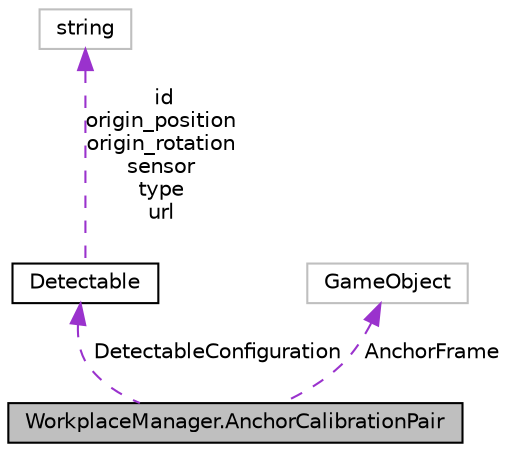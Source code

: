 digraph "WorkplaceManager.AnchorCalibrationPair"
{
 // INTERACTIVE_SVG=YES
 // LATEX_PDF_SIZE
  edge [fontname="Helvetica",fontsize="10",labelfontname="Helvetica",labelfontsize="10"];
  node [fontname="Helvetica",fontsize="10",shape=record];
  Node1 [label="WorkplaceManager.AnchorCalibrationPair",height=0.2,width=0.4,color="black", fillcolor="grey75", style="filled", fontcolor="black",tooltip=" "];
  Node2 -> Node1 [dir="back",color="darkorchid3",fontsize="10",style="dashed",label=" DetectableConfiguration" ,fontname="Helvetica"];
  Node2 [label="Detectable",height=0.2,width=0.4,color="black", fillcolor="white", style="filled",URL="$class_mirage_x_r_1_1_detectable.html",tooltip=" "];
  Node3 -> Node2 [dir="back",color="darkorchid3",fontsize="10",style="dashed",label=" id\norigin_position\norigin_rotation\nsensor\ntype\nurl" ,fontname="Helvetica"];
  Node3 [label="string",height=0.2,width=0.4,color="grey75", fillcolor="white", style="filled",tooltip=" "];
  Node4 -> Node1 [dir="back",color="darkorchid3",fontsize="10",style="dashed",label=" AnchorFrame" ,fontname="Helvetica"];
  Node4 [label="GameObject",height=0.2,width=0.4,color="grey75", fillcolor="white", style="filled",tooltip=" "];
}
